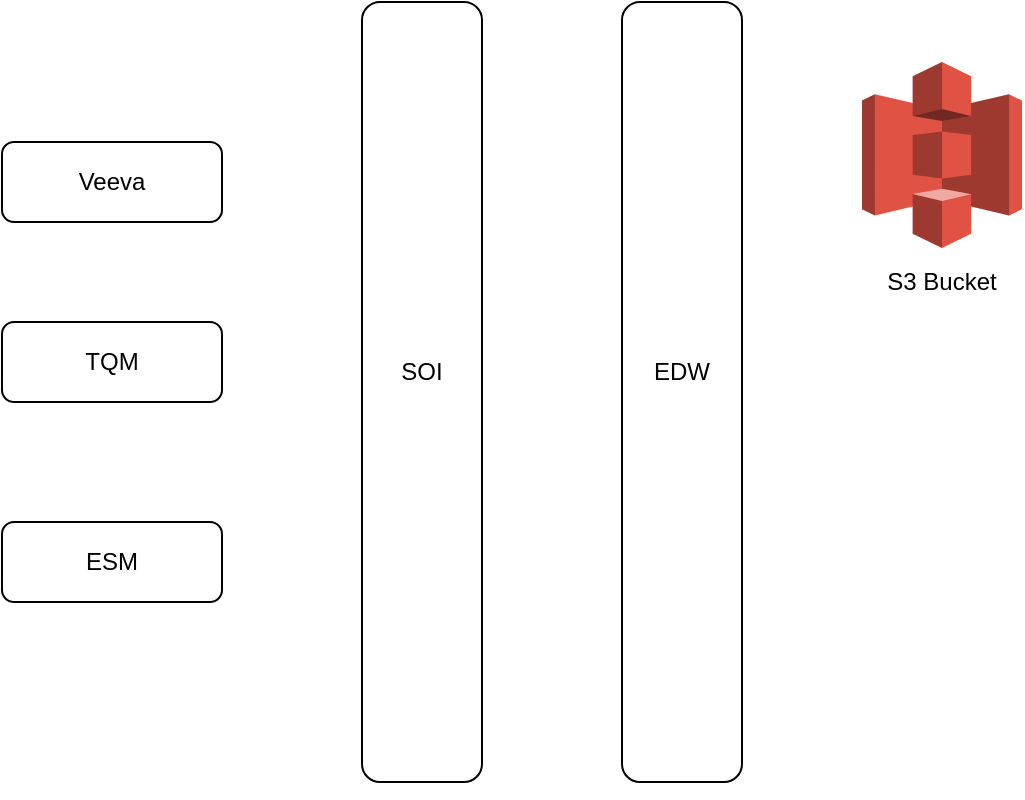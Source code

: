 <mxfile version="14.1.1" type="github">
  <diagram id="s8uIxDWAPQzP6aIuzZrn" name="第 1 页">
    <mxGraphModel dx="902" dy="524" grid="1" gridSize="10" guides="1" tooltips="1" connect="1" arrows="1" fold="1" page="1" pageScale="1" pageWidth="4681" pageHeight="3300" math="0" shadow="0">
      <root>
        <mxCell id="0" />
        <mxCell id="1" parent="0" />
        <mxCell id="qZydOTqYSD-dVVqWFDhd-25" value="" style="group;" vertex="1" connectable="0" parent="1">
          <mxGeometry x="860" y="440" width="60" height="390" as="geometry" />
        </mxCell>
        <mxCell id="qZydOTqYSD-dVVqWFDhd-12" value="" style="rounded=1;whiteSpace=wrap;html=1;sketch=0;rotation=90;" vertex="1" parent="qZydOTqYSD-dVVqWFDhd-25">
          <mxGeometry x="-165" y="165" width="390" height="60" as="geometry" />
        </mxCell>
        <mxCell id="qZydOTqYSD-dVVqWFDhd-24" value="SOI" style="text;html=1;strokeColor=none;fillColor=none;align=center;verticalAlign=middle;whiteSpace=wrap;rounded=0;sketch=0;" vertex="1" parent="qZydOTqYSD-dVVqWFDhd-25">
          <mxGeometry x="10" y="175" width="40" height="20" as="geometry" />
        </mxCell>
        <mxCell id="qZydOTqYSD-dVVqWFDhd-2" value="Veeva" style="rounded=1;whiteSpace=wrap;html=1;sketch=0;" vertex="1" parent="1">
          <mxGeometry x="680" y="510" width="110" height="40" as="geometry" />
        </mxCell>
        <mxCell id="qZydOTqYSD-dVVqWFDhd-5" value="TQM" style="rounded=1;whiteSpace=wrap;html=1;sketch=0;" vertex="1" parent="1">
          <mxGeometry x="680" y="600" width="110" height="40" as="geometry" />
        </mxCell>
        <mxCell id="qZydOTqYSD-dVVqWFDhd-6" value="ESM" style="rounded=1;whiteSpace=wrap;html=1;sketch=0;" vertex="1" parent="1">
          <mxGeometry x="680" y="700" width="110" height="40" as="geometry" />
        </mxCell>
        <mxCell id="qZydOTqYSD-dVVqWFDhd-11" value="" style="shape=image;html=1;verticalAlign=top;verticalLabelPosition=bottom;imageAspect=0;aspect=fixed;image=https://cdn2.iconfinder.com/data/icons/analytic-investment-and-balanced-scorecard/512/635_Bill_excel_file_invoice_statement-128.png;rounded=0;sketch=0;" vertex="1" parent="1">
          <mxGeometry x="732" y="780" width="58" height="58" as="geometry" />
        </mxCell>
        <mxCell id="qZydOTqYSD-dVVqWFDhd-35" value="" style="group;" vertex="1" connectable="0" parent="1">
          <mxGeometry x="990" y="440" width="60" height="390" as="geometry" />
        </mxCell>
        <mxCell id="qZydOTqYSD-dVVqWFDhd-36" value="" style="rounded=1;whiteSpace=wrap;html=1;sketch=0;rotation=90;" vertex="1" parent="qZydOTqYSD-dVVqWFDhd-35">
          <mxGeometry x="-165" y="165" width="390" height="60" as="geometry" />
        </mxCell>
        <mxCell id="qZydOTqYSD-dVVqWFDhd-37" value="EDW" style="text;html=1;strokeColor=none;fillColor=none;align=center;verticalAlign=middle;whiteSpace=wrap;rounded=0;sketch=0;" vertex="1" parent="qZydOTqYSD-dVVqWFDhd-35">
          <mxGeometry x="10" y="175" width="40" height="20" as="geometry" />
        </mxCell>
        <mxCell id="qZydOTqYSD-dVVqWFDhd-38" value="" style="outlineConnect=0;dashed=0;verticalLabelPosition=bottom;verticalAlign=top;align=center;html=1;shape=mxgraph.aws3.s3;fillColor=#E05243;gradientColor=none;rounded=0;sketch=0;" vertex="1" parent="1">
          <mxGeometry x="1110" y="470" width="80" height="93" as="geometry" />
        </mxCell>
        <mxCell id="qZydOTqYSD-dVVqWFDhd-40" value="S3 Bucket" style="text;html=1;strokeColor=none;fillColor=none;align=center;verticalAlign=middle;whiteSpace=wrap;rounded=0;sketch=0;" vertex="1" parent="1">
          <mxGeometry x="1119" y="570" width="62" height="20" as="geometry" />
        </mxCell>
      </root>
    </mxGraphModel>
  </diagram>
</mxfile>
